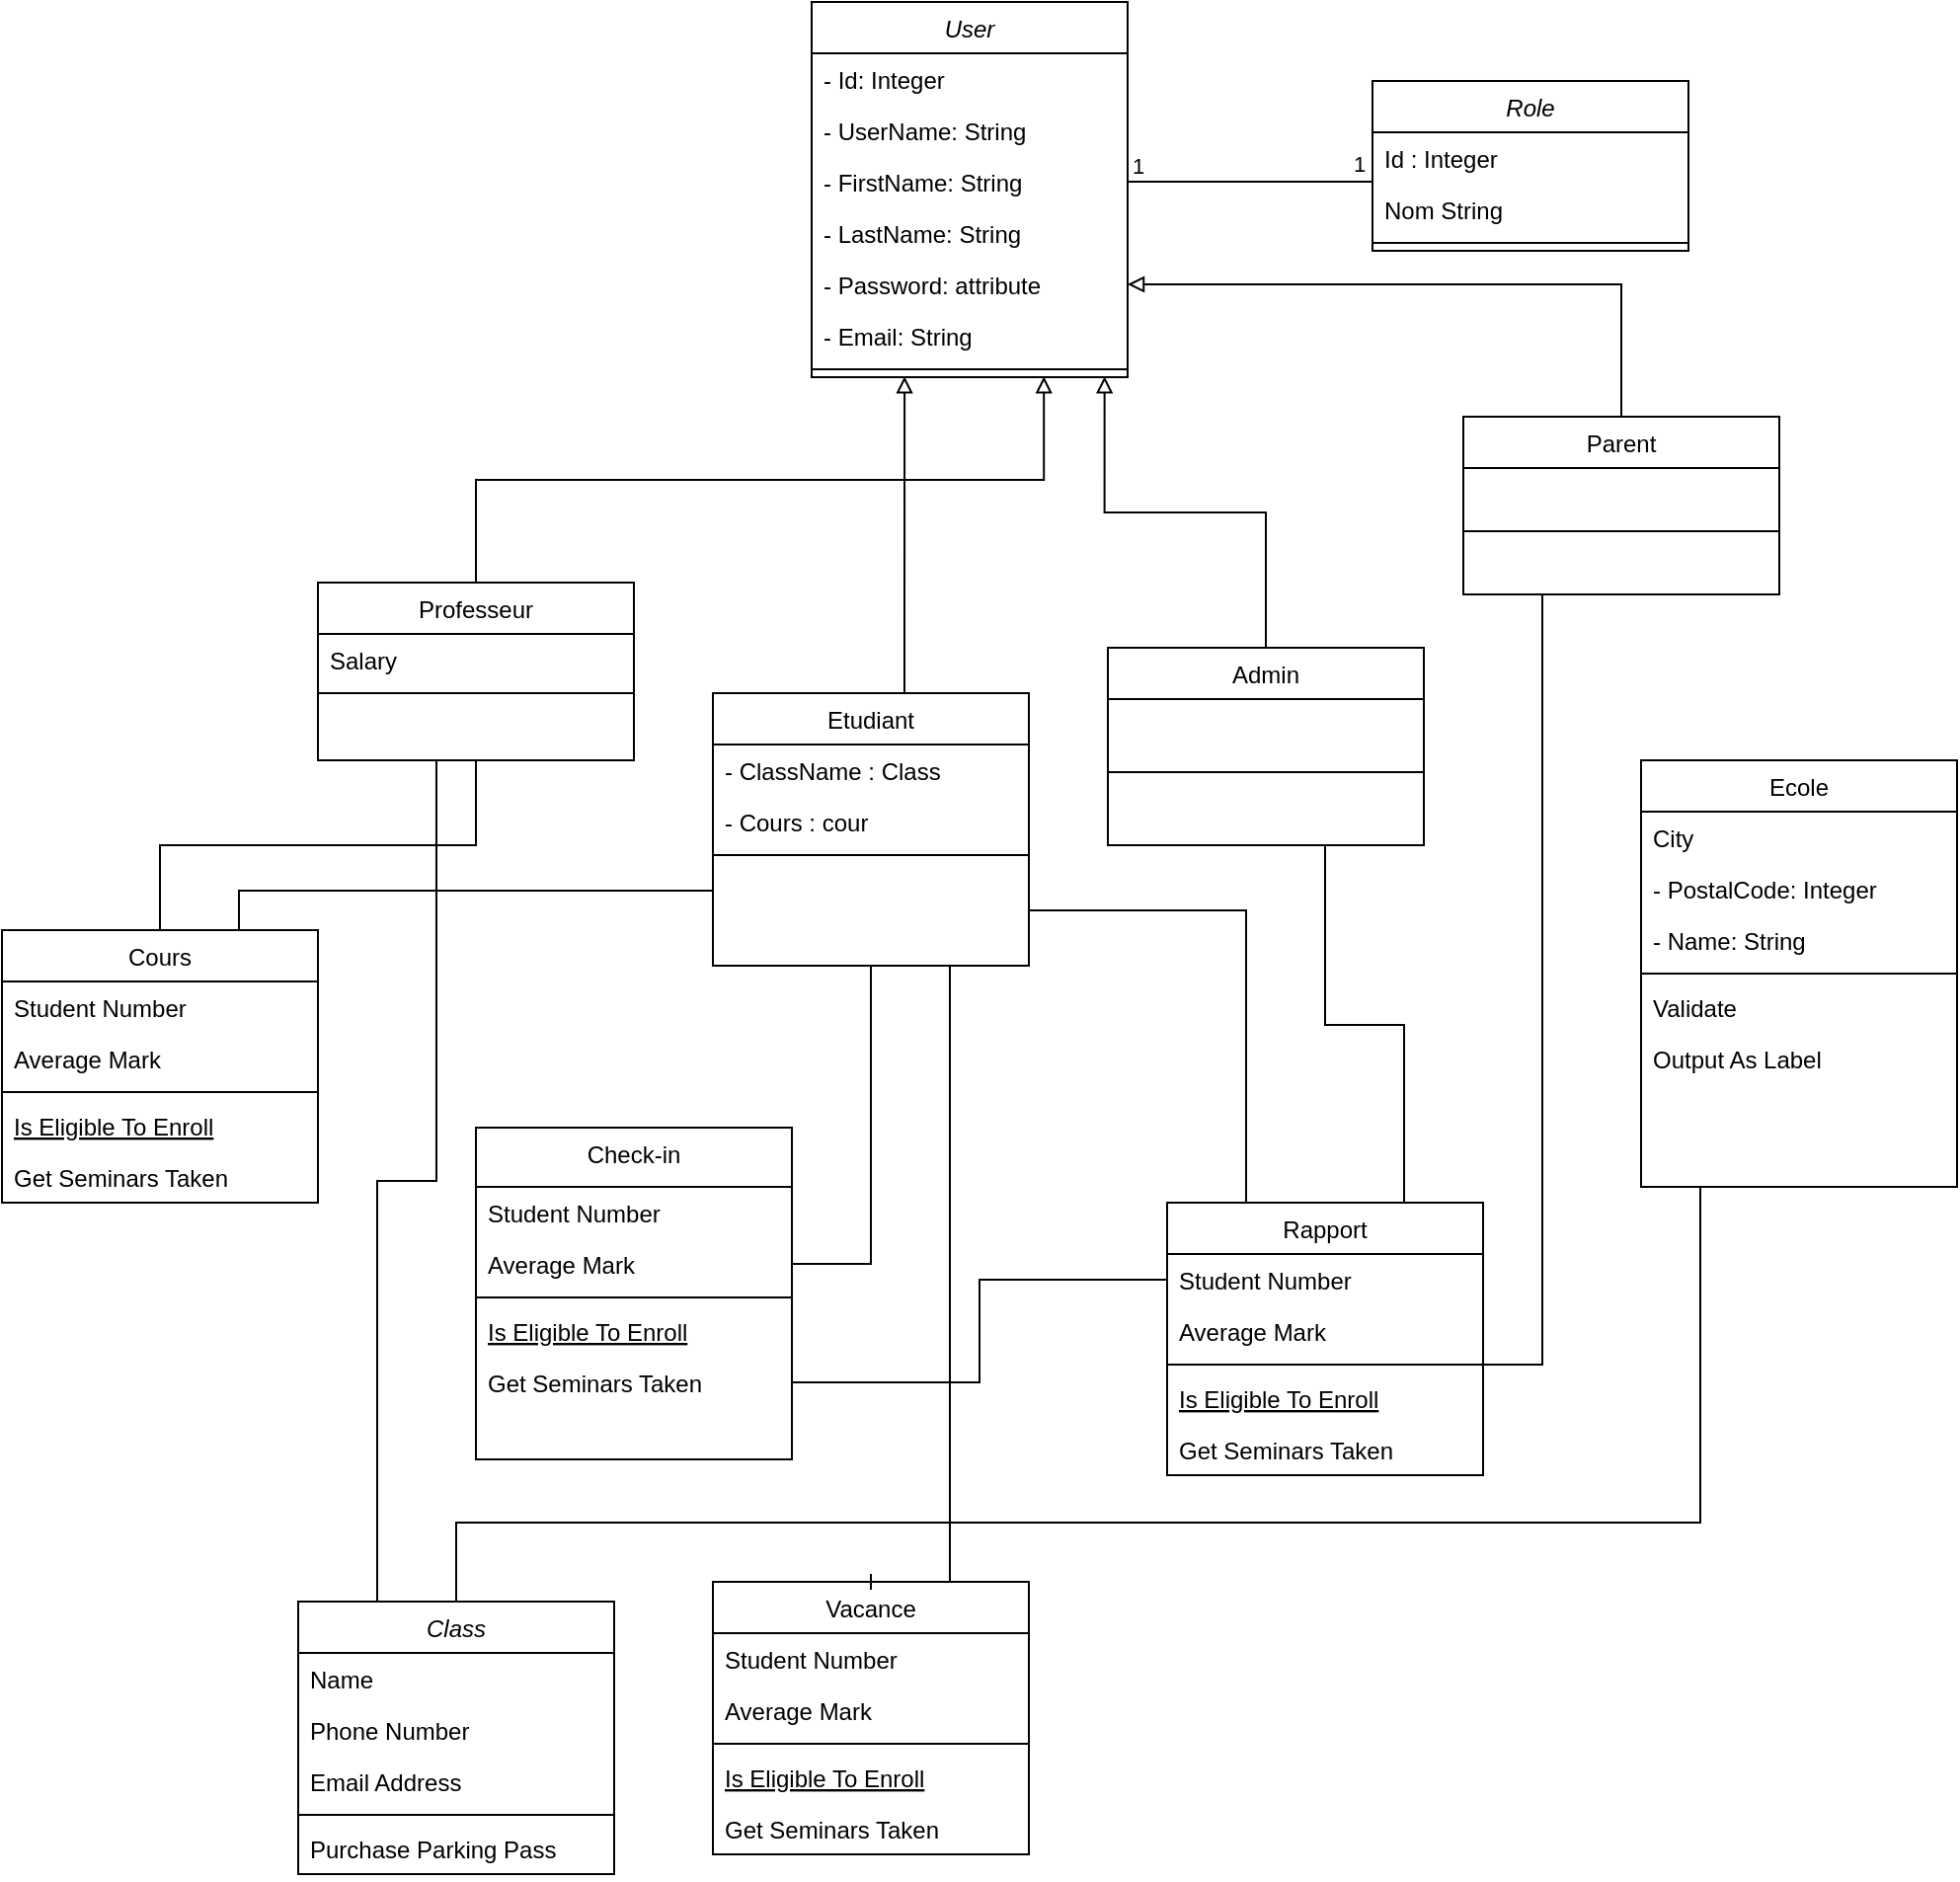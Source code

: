 <mxfile version="18.0.7" type="github">
  <diagram id="C5RBs43oDa-KdzZeNtuy" name="Page-1">
    <mxGraphModel dx="2248" dy="777" grid="1" gridSize="10" guides="1" tooltips="1" connect="1" arrows="1" fold="1" page="1" pageScale="1" pageWidth="827" pageHeight="1169" math="0" shadow="0">
      <root>
        <mxCell id="WIyWlLk6GJQsqaUBKTNV-0" />
        <mxCell id="WIyWlLk6GJQsqaUBKTNV-1" parent="WIyWlLk6GJQsqaUBKTNV-0" />
        <mxCell id="zkfFHV4jXpPFQw0GAbJ--0" value="Class" style="swimlane;fontStyle=2;align=center;verticalAlign=top;childLayout=stackLayout;horizontal=1;startSize=26;horizontalStack=0;resizeParent=1;resizeLast=0;collapsible=1;marginBottom=0;rounded=0;shadow=0;strokeWidth=1;" parent="WIyWlLk6GJQsqaUBKTNV-1" vertex="1">
          <mxGeometry x="30" y="810" width="160" height="138" as="geometry">
            <mxRectangle x="230" y="140" width="160" height="26" as="alternateBounds" />
          </mxGeometry>
        </mxCell>
        <mxCell id="zkfFHV4jXpPFQw0GAbJ--1" value="Name" style="text;align=left;verticalAlign=top;spacingLeft=4;spacingRight=4;overflow=hidden;rotatable=0;points=[[0,0.5],[1,0.5]];portConstraint=eastwest;" parent="zkfFHV4jXpPFQw0GAbJ--0" vertex="1">
          <mxGeometry y="26" width="160" height="26" as="geometry" />
        </mxCell>
        <mxCell id="zkfFHV4jXpPFQw0GAbJ--2" value="Phone Number" style="text;align=left;verticalAlign=top;spacingLeft=4;spacingRight=4;overflow=hidden;rotatable=0;points=[[0,0.5],[1,0.5]];portConstraint=eastwest;rounded=0;shadow=0;html=0;" parent="zkfFHV4jXpPFQw0GAbJ--0" vertex="1">
          <mxGeometry y="52" width="160" height="26" as="geometry" />
        </mxCell>
        <mxCell id="zkfFHV4jXpPFQw0GAbJ--3" value="Email Address" style="text;align=left;verticalAlign=top;spacingLeft=4;spacingRight=4;overflow=hidden;rotatable=0;points=[[0,0.5],[1,0.5]];portConstraint=eastwest;rounded=0;shadow=0;html=0;" parent="zkfFHV4jXpPFQw0GAbJ--0" vertex="1">
          <mxGeometry y="78" width="160" height="26" as="geometry" />
        </mxCell>
        <mxCell id="zkfFHV4jXpPFQw0GAbJ--4" value="" style="line;html=1;strokeWidth=1;align=left;verticalAlign=middle;spacingTop=-1;spacingLeft=3;spacingRight=3;rotatable=0;labelPosition=right;points=[];portConstraint=eastwest;" parent="zkfFHV4jXpPFQw0GAbJ--0" vertex="1">
          <mxGeometry y="104" width="160" height="8" as="geometry" />
        </mxCell>
        <mxCell id="zkfFHV4jXpPFQw0GAbJ--5" value="Purchase Parking Pass" style="text;align=left;verticalAlign=top;spacingLeft=4;spacingRight=4;overflow=hidden;rotatable=0;points=[[0,0.5],[1,0.5]];portConstraint=eastwest;" parent="zkfFHV4jXpPFQw0GAbJ--0" vertex="1">
          <mxGeometry y="112" width="160" height="26" as="geometry" />
        </mxCell>
        <mxCell id="hM2VUGpwApJlPiXvMtbq-5" style="edgeStyle=orthogonalEdgeStyle;rounded=0;orthogonalLoop=1;jettySize=auto;html=1;entryX=0.294;entryY=0.958;entryDx=0;entryDy=0;entryPerimeter=0;endArrow=block;endFill=0;" parent="WIyWlLk6GJQsqaUBKTNV-1" source="zkfFHV4jXpPFQw0GAbJ--6" target="Q5xjlGvYHJLhYBKJ7Tkj-22" edge="1">
          <mxGeometry relative="1" as="geometry">
            <Array as="points">
              <mxPoint x="337" y="320" />
              <mxPoint x="337" y="320" />
            </Array>
          </mxGeometry>
        </mxCell>
        <mxCell id="xVrLy8F951iwfccgT6_D-3" style="edgeStyle=orthogonalEdgeStyle;rounded=0;orthogonalLoop=1;jettySize=auto;html=1;endArrow=baseDash;endFill=0;" edge="1" parent="WIyWlLk6GJQsqaUBKTNV-1" source="zkfFHV4jXpPFQw0GAbJ--6" target="hM2VUGpwApJlPiXvMtbq-13">
          <mxGeometry relative="1" as="geometry" />
        </mxCell>
        <mxCell id="xVrLy8F951iwfccgT6_D-14" style="edgeStyle=orthogonalEdgeStyle;rounded=0;orthogonalLoop=1;jettySize=auto;html=1;entryX=0.75;entryY=0;entryDx=0;entryDy=0;endArrow=baseDash;endFill=0;" edge="1" parent="WIyWlLk6GJQsqaUBKTNV-1" source="zkfFHV4jXpPFQw0GAbJ--6" target="Q5xjlGvYHJLhYBKJ7Tkj-0">
          <mxGeometry relative="1" as="geometry">
            <Array as="points">
              <mxPoint y="450" />
            </Array>
          </mxGeometry>
        </mxCell>
        <mxCell id="xVrLy8F951iwfccgT6_D-19" style="edgeStyle=orthogonalEdgeStyle;rounded=0;orthogonalLoop=1;jettySize=auto;html=1;entryX=0.25;entryY=0;entryDx=0;entryDy=0;endArrow=baseDash;endFill=0;" edge="1" parent="WIyWlLk6GJQsqaUBKTNV-1" source="zkfFHV4jXpPFQw0GAbJ--6" target="Q5xjlGvYHJLhYBKJ7Tkj-6">
          <mxGeometry relative="1" as="geometry">
            <Array as="points">
              <mxPoint x="510" y="460" />
            </Array>
          </mxGeometry>
        </mxCell>
        <mxCell id="zkfFHV4jXpPFQw0GAbJ--6" value="Etudiant" style="swimlane;fontStyle=0;align=center;verticalAlign=top;childLayout=stackLayout;horizontal=1;startSize=26;horizontalStack=0;resizeParent=1;resizeLast=0;collapsible=1;marginBottom=0;rounded=0;shadow=0;strokeWidth=1;" parent="WIyWlLk6GJQsqaUBKTNV-1" vertex="1">
          <mxGeometry x="240" y="350" width="160" height="138" as="geometry">
            <mxRectangle x="130" y="380" width="160" height="26" as="alternateBounds" />
          </mxGeometry>
        </mxCell>
        <mxCell id="zkfFHV4jXpPFQw0GAbJ--7" value="- ClassName : Class" style="text;align=left;verticalAlign=top;spacingLeft=4;spacingRight=4;overflow=hidden;rotatable=0;points=[[0,0.5],[1,0.5]];portConstraint=eastwest;" parent="zkfFHV4jXpPFQw0GAbJ--6" vertex="1">
          <mxGeometry y="26" width="160" height="26" as="geometry" />
        </mxCell>
        <mxCell id="zkfFHV4jXpPFQw0GAbJ--8" value="- Cours : cour" style="text;align=left;verticalAlign=top;spacingLeft=4;spacingRight=4;overflow=hidden;rotatable=0;points=[[0,0.5],[1,0.5]];portConstraint=eastwest;rounded=0;shadow=0;html=0;" parent="zkfFHV4jXpPFQw0GAbJ--6" vertex="1">
          <mxGeometry y="52" width="160" height="26" as="geometry" />
        </mxCell>
        <mxCell id="zkfFHV4jXpPFQw0GAbJ--9" value="" style="line;html=1;strokeWidth=1;align=left;verticalAlign=middle;spacingTop=-1;spacingLeft=3;spacingRight=3;rotatable=0;labelPosition=right;points=[];portConstraint=eastwest;" parent="zkfFHV4jXpPFQw0GAbJ--6" vertex="1">
          <mxGeometry y="78" width="160" height="8" as="geometry" />
        </mxCell>
        <mxCell id="hM2VUGpwApJlPiXvMtbq-2" style="edgeStyle=orthogonalEdgeStyle;rounded=0;orthogonalLoop=1;jettySize=auto;html=1;entryX=0.735;entryY=0.958;entryDx=0;entryDy=0;entryPerimeter=0;endArrow=block;endFill=0;" parent="WIyWlLk6GJQsqaUBKTNV-1" source="zkfFHV4jXpPFQw0GAbJ--13" target="Q5xjlGvYHJLhYBKJ7Tkj-22" edge="1">
          <mxGeometry relative="1" as="geometry" />
        </mxCell>
        <mxCell id="xVrLy8F951iwfccgT6_D-12" style="edgeStyle=orthogonalEdgeStyle;rounded=0;orthogonalLoop=1;jettySize=auto;html=1;entryX=0.5;entryY=0;entryDx=0;entryDy=0;endArrow=baseDash;endFill=0;" edge="1" parent="WIyWlLk6GJQsqaUBKTNV-1" source="zkfFHV4jXpPFQw0GAbJ--13" target="Q5xjlGvYHJLhYBKJ7Tkj-0">
          <mxGeometry relative="1" as="geometry" />
        </mxCell>
        <mxCell id="xVrLy8F951iwfccgT6_D-20" style="edgeStyle=orthogonalEdgeStyle;rounded=0;orthogonalLoop=1;jettySize=auto;html=1;entryX=0.25;entryY=0;entryDx=0;entryDy=0;endArrow=baseDash;endFill=0;" edge="1" parent="WIyWlLk6GJQsqaUBKTNV-1" source="zkfFHV4jXpPFQw0GAbJ--13" target="zkfFHV4jXpPFQw0GAbJ--0">
          <mxGeometry relative="1" as="geometry">
            <Array as="points">
              <mxPoint x="100" y="597" />
              <mxPoint x="70" y="597" />
            </Array>
          </mxGeometry>
        </mxCell>
        <mxCell id="zkfFHV4jXpPFQw0GAbJ--13" value="Professeur" style="swimlane;fontStyle=0;align=center;verticalAlign=top;childLayout=stackLayout;horizontal=1;startSize=26;horizontalStack=0;resizeParent=1;resizeLast=0;collapsible=1;marginBottom=0;rounded=0;shadow=0;strokeWidth=1;" parent="WIyWlLk6GJQsqaUBKTNV-1" vertex="1">
          <mxGeometry x="40" y="294" width="160" height="90" as="geometry">
            <mxRectangle x="340" y="380" width="170" height="26" as="alternateBounds" />
          </mxGeometry>
        </mxCell>
        <mxCell id="zkfFHV4jXpPFQw0GAbJ--14" value="Salary" style="text;align=left;verticalAlign=top;spacingLeft=4;spacingRight=4;overflow=hidden;rotatable=0;points=[[0,0.5],[1,0.5]];portConstraint=eastwest;" parent="zkfFHV4jXpPFQw0GAbJ--13" vertex="1">
          <mxGeometry y="26" width="160" height="26" as="geometry" />
        </mxCell>
        <mxCell id="zkfFHV4jXpPFQw0GAbJ--15" value="" style="line;html=1;strokeWidth=1;align=left;verticalAlign=middle;spacingTop=-1;spacingLeft=3;spacingRight=3;rotatable=0;labelPosition=right;points=[];portConstraint=eastwest;" parent="zkfFHV4jXpPFQw0GAbJ--13" vertex="1">
          <mxGeometry y="52" width="160" height="8" as="geometry" />
        </mxCell>
        <mxCell id="xVrLy8F951iwfccgT6_D-4" style="edgeStyle=orthogonalEdgeStyle;rounded=0;orthogonalLoop=1;jettySize=auto;html=1;endArrow=baseDash;endFill=0;" edge="1" parent="WIyWlLk6GJQsqaUBKTNV-1" source="zkfFHV4jXpPFQw0GAbJ--17" target="zkfFHV4jXpPFQw0GAbJ--0">
          <mxGeometry relative="1" as="geometry">
            <Array as="points">
              <mxPoint x="740" y="770" />
              <mxPoint x="110" y="770" />
            </Array>
          </mxGeometry>
        </mxCell>
        <mxCell id="zkfFHV4jXpPFQw0GAbJ--17" value="Ecole" style="swimlane;fontStyle=0;align=center;verticalAlign=top;childLayout=stackLayout;horizontal=1;startSize=26;horizontalStack=0;resizeParent=1;resizeLast=0;collapsible=1;marginBottom=0;rounded=0;shadow=0;strokeWidth=1;" parent="WIyWlLk6GJQsqaUBKTNV-1" vertex="1">
          <mxGeometry x="710" y="384" width="160" height="216" as="geometry">
            <mxRectangle x="550" y="140" width="160" height="26" as="alternateBounds" />
          </mxGeometry>
        </mxCell>
        <mxCell id="zkfFHV4jXpPFQw0GAbJ--19" value="City" style="text;align=left;verticalAlign=top;spacingLeft=4;spacingRight=4;overflow=hidden;rotatable=0;points=[[0,0.5],[1,0.5]];portConstraint=eastwest;rounded=0;shadow=0;html=0;" parent="zkfFHV4jXpPFQw0GAbJ--17" vertex="1">
          <mxGeometry y="26" width="160" height="26" as="geometry" />
        </mxCell>
        <mxCell id="Q5xjlGvYHJLhYBKJ7Tkj-52" value="- PostalCode: Integer" style="text;strokeColor=none;fillColor=none;align=left;verticalAlign=top;spacingLeft=4;spacingRight=4;overflow=hidden;rotatable=0;points=[[0,0.5],[1,0.5]];portConstraint=eastwest;" parent="zkfFHV4jXpPFQw0GAbJ--17" vertex="1">
          <mxGeometry y="52" width="160" height="26" as="geometry" />
        </mxCell>
        <mxCell id="Q5xjlGvYHJLhYBKJ7Tkj-51" value="- Name: String" style="text;strokeColor=none;fillColor=none;align=left;verticalAlign=top;spacingLeft=4;spacingRight=4;overflow=hidden;rotatable=0;points=[[0,0.5],[1,0.5]];portConstraint=eastwest;" parent="zkfFHV4jXpPFQw0GAbJ--17" vertex="1">
          <mxGeometry y="78" width="160" height="26" as="geometry" />
        </mxCell>
        <mxCell id="zkfFHV4jXpPFQw0GAbJ--23" value="" style="line;html=1;strokeWidth=1;align=left;verticalAlign=middle;spacingTop=-1;spacingLeft=3;spacingRight=3;rotatable=0;labelPosition=right;points=[];portConstraint=eastwest;" parent="zkfFHV4jXpPFQw0GAbJ--17" vertex="1">
          <mxGeometry y="104" width="160" height="8" as="geometry" />
        </mxCell>
        <mxCell id="zkfFHV4jXpPFQw0GAbJ--24" value="Validate" style="text;align=left;verticalAlign=top;spacingLeft=4;spacingRight=4;overflow=hidden;rotatable=0;points=[[0,0.5],[1,0.5]];portConstraint=eastwest;" parent="zkfFHV4jXpPFQw0GAbJ--17" vertex="1">
          <mxGeometry y="112" width="160" height="26" as="geometry" />
        </mxCell>
        <mxCell id="zkfFHV4jXpPFQw0GAbJ--25" value="Output As Label" style="text;align=left;verticalAlign=top;spacingLeft=4;spacingRight=4;overflow=hidden;rotatable=0;points=[[0,0.5],[1,0.5]];portConstraint=eastwest;" parent="zkfFHV4jXpPFQw0GAbJ--17" vertex="1">
          <mxGeometry y="138" width="160" height="26" as="geometry" />
        </mxCell>
        <mxCell id="Q5xjlGvYHJLhYBKJ7Tkj-0" value="Cours" style="swimlane;fontStyle=0;align=center;verticalAlign=top;childLayout=stackLayout;horizontal=1;startSize=26;horizontalStack=0;resizeParent=1;resizeLast=0;collapsible=1;marginBottom=0;rounded=0;shadow=0;strokeWidth=1;" parent="WIyWlLk6GJQsqaUBKTNV-1" vertex="1">
          <mxGeometry x="-120" y="470" width="160" height="138" as="geometry">
            <mxRectangle x="130" y="380" width="160" height="26" as="alternateBounds" />
          </mxGeometry>
        </mxCell>
        <mxCell id="Q5xjlGvYHJLhYBKJ7Tkj-1" value="Student Number" style="text;align=left;verticalAlign=top;spacingLeft=4;spacingRight=4;overflow=hidden;rotatable=0;points=[[0,0.5],[1,0.5]];portConstraint=eastwest;" parent="Q5xjlGvYHJLhYBKJ7Tkj-0" vertex="1">
          <mxGeometry y="26" width="160" height="26" as="geometry" />
        </mxCell>
        <mxCell id="Q5xjlGvYHJLhYBKJ7Tkj-2" value="Average Mark" style="text;align=left;verticalAlign=top;spacingLeft=4;spacingRight=4;overflow=hidden;rotatable=0;points=[[0,0.5],[1,0.5]];portConstraint=eastwest;rounded=0;shadow=0;html=0;" parent="Q5xjlGvYHJLhYBKJ7Tkj-0" vertex="1">
          <mxGeometry y="52" width="160" height="26" as="geometry" />
        </mxCell>
        <mxCell id="Q5xjlGvYHJLhYBKJ7Tkj-3" value="" style="line;html=1;strokeWidth=1;align=left;verticalAlign=middle;spacingTop=-1;spacingLeft=3;spacingRight=3;rotatable=0;labelPosition=right;points=[];portConstraint=eastwest;" parent="Q5xjlGvYHJLhYBKJ7Tkj-0" vertex="1">
          <mxGeometry y="78" width="160" height="8" as="geometry" />
        </mxCell>
        <mxCell id="Q5xjlGvYHJLhYBKJ7Tkj-4" value="Is Eligible To Enroll" style="text;align=left;verticalAlign=top;spacingLeft=4;spacingRight=4;overflow=hidden;rotatable=0;points=[[0,0.5],[1,0.5]];portConstraint=eastwest;fontStyle=4" parent="Q5xjlGvYHJLhYBKJ7Tkj-0" vertex="1">
          <mxGeometry y="86" width="160" height="26" as="geometry" />
        </mxCell>
        <mxCell id="Q5xjlGvYHJLhYBKJ7Tkj-5" value="Get Seminars Taken" style="text;align=left;verticalAlign=top;spacingLeft=4;spacingRight=4;overflow=hidden;rotatable=0;points=[[0,0.5],[1,0.5]];portConstraint=eastwest;" parent="Q5xjlGvYHJLhYBKJ7Tkj-0" vertex="1">
          <mxGeometry y="112" width="160" height="26" as="geometry" />
        </mxCell>
        <mxCell id="Q5xjlGvYHJLhYBKJ7Tkj-6" value="Rapport" style="swimlane;fontStyle=0;align=center;verticalAlign=top;childLayout=stackLayout;horizontal=1;startSize=26;horizontalStack=0;resizeParent=1;resizeLast=0;collapsible=1;marginBottom=0;rounded=0;shadow=0;strokeWidth=1;" parent="WIyWlLk6GJQsqaUBKTNV-1" vertex="1">
          <mxGeometry x="470" y="608" width="160" height="138" as="geometry">
            <mxRectangle x="130" y="380" width="160" height="26" as="alternateBounds" />
          </mxGeometry>
        </mxCell>
        <mxCell id="Q5xjlGvYHJLhYBKJ7Tkj-7" value="Student Number" style="text;align=left;verticalAlign=top;spacingLeft=4;spacingRight=4;overflow=hidden;rotatable=0;points=[[0,0.5],[1,0.5]];portConstraint=eastwest;" parent="Q5xjlGvYHJLhYBKJ7Tkj-6" vertex="1">
          <mxGeometry y="26" width="160" height="26" as="geometry" />
        </mxCell>
        <mxCell id="Q5xjlGvYHJLhYBKJ7Tkj-8" value="Average Mark" style="text;align=left;verticalAlign=top;spacingLeft=4;spacingRight=4;overflow=hidden;rotatable=0;points=[[0,0.5],[1,0.5]];portConstraint=eastwest;rounded=0;shadow=0;html=0;" parent="Q5xjlGvYHJLhYBKJ7Tkj-6" vertex="1">
          <mxGeometry y="52" width="160" height="26" as="geometry" />
        </mxCell>
        <mxCell id="Q5xjlGvYHJLhYBKJ7Tkj-9" value="" style="line;html=1;strokeWidth=1;align=left;verticalAlign=middle;spacingTop=-1;spacingLeft=3;spacingRight=3;rotatable=0;labelPosition=right;points=[];portConstraint=eastwest;" parent="Q5xjlGvYHJLhYBKJ7Tkj-6" vertex="1">
          <mxGeometry y="78" width="160" height="8" as="geometry" />
        </mxCell>
        <mxCell id="Q5xjlGvYHJLhYBKJ7Tkj-10" value="Is Eligible To Enroll" style="text;align=left;verticalAlign=top;spacingLeft=4;spacingRight=4;overflow=hidden;rotatable=0;points=[[0,0.5],[1,0.5]];portConstraint=eastwest;fontStyle=4" parent="Q5xjlGvYHJLhYBKJ7Tkj-6" vertex="1">
          <mxGeometry y="86" width="160" height="26" as="geometry" />
        </mxCell>
        <mxCell id="Q5xjlGvYHJLhYBKJ7Tkj-11" value="Get Seminars Taken" style="text;align=left;verticalAlign=top;spacingLeft=4;spacingRight=4;overflow=hidden;rotatable=0;points=[[0,0.5],[1,0.5]];portConstraint=eastwest;" parent="Q5xjlGvYHJLhYBKJ7Tkj-6" vertex="1">
          <mxGeometry y="112" width="160" height="26" as="geometry" />
        </mxCell>
        <mxCell id="Q5xjlGvYHJLhYBKJ7Tkj-12" value="Vacance" style="swimlane;fontStyle=0;align=center;verticalAlign=top;childLayout=stackLayout;horizontal=1;startSize=26;horizontalStack=0;resizeParent=1;resizeLast=0;collapsible=1;marginBottom=0;rounded=0;shadow=0;strokeWidth=1;" parent="WIyWlLk6GJQsqaUBKTNV-1" vertex="1">
          <mxGeometry x="240" y="800" width="160" height="138" as="geometry">
            <mxRectangle x="130" y="380" width="160" height="26" as="alternateBounds" />
          </mxGeometry>
        </mxCell>
        <mxCell id="Q5xjlGvYHJLhYBKJ7Tkj-13" value="Student Number" style="text;align=left;verticalAlign=top;spacingLeft=4;spacingRight=4;overflow=hidden;rotatable=0;points=[[0,0.5],[1,0.5]];portConstraint=eastwest;" parent="Q5xjlGvYHJLhYBKJ7Tkj-12" vertex="1">
          <mxGeometry y="26" width="160" height="26" as="geometry" />
        </mxCell>
        <mxCell id="Q5xjlGvYHJLhYBKJ7Tkj-14" value="Average Mark" style="text;align=left;verticalAlign=top;spacingLeft=4;spacingRight=4;overflow=hidden;rotatable=0;points=[[0,0.5],[1,0.5]];portConstraint=eastwest;rounded=0;shadow=0;html=0;" parent="Q5xjlGvYHJLhYBKJ7Tkj-12" vertex="1">
          <mxGeometry y="52" width="160" height="26" as="geometry" />
        </mxCell>
        <mxCell id="Q5xjlGvYHJLhYBKJ7Tkj-15" value="" style="line;html=1;strokeWidth=1;align=left;verticalAlign=middle;spacingTop=-1;spacingLeft=3;spacingRight=3;rotatable=0;labelPosition=right;points=[];portConstraint=eastwest;" parent="Q5xjlGvYHJLhYBKJ7Tkj-12" vertex="1">
          <mxGeometry y="78" width="160" height="8" as="geometry" />
        </mxCell>
        <mxCell id="Q5xjlGvYHJLhYBKJ7Tkj-16" value="Is Eligible To Enroll" style="text;align=left;verticalAlign=top;spacingLeft=4;spacingRight=4;overflow=hidden;rotatable=0;points=[[0,0.5],[1,0.5]];portConstraint=eastwest;fontStyle=4" parent="Q5xjlGvYHJLhYBKJ7Tkj-12" vertex="1">
          <mxGeometry y="86" width="160" height="26" as="geometry" />
        </mxCell>
        <mxCell id="Q5xjlGvYHJLhYBKJ7Tkj-17" value="Get Seminars Taken" style="text;align=left;verticalAlign=top;spacingLeft=4;spacingRight=4;overflow=hidden;rotatable=0;points=[[0,0.5],[1,0.5]];portConstraint=eastwest;" parent="Q5xjlGvYHJLhYBKJ7Tkj-12" vertex="1">
          <mxGeometry y="112" width="160" height="26" as="geometry" />
        </mxCell>
        <mxCell id="Q5xjlGvYHJLhYBKJ7Tkj-18" value="User" style="swimlane;fontStyle=2;align=center;verticalAlign=top;childLayout=stackLayout;horizontal=1;startSize=26;horizontalStack=0;resizeParent=1;resizeLast=0;collapsible=1;marginBottom=0;rounded=0;shadow=0;strokeWidth=1;" parent="WIyWlLk6GJQsqaUBKTNV-1" vertex="1">
          <mxGeometry x="290" width="160" height="190" as="geometry">
            <mxRectangle x="230" y="140" width="160" height="26" as="alternateBounds" />
          </mxGeometry>
        </mxCell>
        <mxCell id="Q5xjlGvYHJLhYBKJ7Tkj-45" value="- Id: Integer " style="text;strokeColor=none;fillColor=none;align=left;verticalAlign=top;spacingLeft=4;spacingRight=4;overflow=hidden;rotatable=0;points=[[0,0.5],[1,0.5]];portConstraint=eastwest;" parent="Q5xjlGvYHJLhYBKJ7Tkj-18" vertex="1">
          <mxGeometry y="26" width="160" height="26" as="geometry" />
        </mxCell>
        <mxCell id="Q5xjlGvYHJLhYBKJ7Tkj-46" value="- UserName: String" style="text;strokeColor=none;fillColor=none;align=left;verticalAlign=top;spacingLeft=4;spacingRight=4;overflow=hidden;rotatable=0;points=[[0,0.5],[1,0.5]];portConstraint=eastwest;" parent="Q5xjlGvYHJLhYBKJ7Tkj-18" vertex="1">
          <mxGeometry y="52" width="160" height="26" as="geometry" />
        </mxCell>
        <mxCell id="Q5xjlGvYHJLhYBKJ7Tkj-48" value="- FirstName: String" style="text;strokeColor=none;fillColor=none;align=left;verticalAlign=top;spacingLeft=4;spacingRight=4;overflow=hidden;rotatable=0;points=[[0,0.5],[1,0.5]];portConstraint=eastwest;" parent="Q5xjlGvYHJLhYBKJ7Tkj-18" vertex="1">
          <mxGeometry y="78" width="160" height="26" as="geometry" />
        </mxCell>
        <mxCell id="Q5xjlGvYHJLhYBKJ7Tkj-47" value="- LastName: String" style="text;strokeColor=none;fillColor=none;align=left;verticalAlign=top;spacingLeft=4;spacingRight=4;overflow=hidden;rotatable=0;points=[[0,0.5],[1,0.5]];portConstraint=eastwest;" parent="Q5xjlGvYHJLhYBKJ7Tkj-18" vertex="1">
          <mxGeometry y="104" width="160" height="26" as="geometry" />
        </mxCell>
        <mxCell id="Q5xjlGvYHJLhYBKJ7Tkj-50" value="- Password: attribute" style="text;strokeColor=none;fillColor=none;align=left;verticalAlign=top;spacingLeft=4;spacingRight=4;overflow=hidden;rotatable=0;points=[[0,0.5],[1,0.5]];portConstraint=eastwest;" parent="Q5xjlGvYHJLhYBKJ7Tkj-18" vertex="1">
          <mxGeometry y="130" width="160" height="26" as="geometry" />
        </mxCell>
        <mxCell id="Q5xjlGvYHJLhYBKJ7Tkj-49" value="- Email: String" style="text;strokeColor=none;fillColor=none;align=left;verticalAlign=top;spacingLeft=4;spacingRight=4;overflow=hidden;rotatable=0;points=[[0,0.5],[1,0.5]];portConstraint=eastwest;" parent="Q5xjlGvYHJLhYBKJ7Tkj-18" vertex="1">
          <mxGeometry y="156" width="160" height="26" as="geometry" />
        </mxCell>
        <mxCell id="Q5xjlGvYHJLhYBKJ7Tkj-22" value="" style="line;html=1;strokeWidth=1;align=left;verticalAlign=middle;spacingTop=-1;spacingLeft=3;spacingRight=3;rotatable=0;labelPosition=right;points=[];portConstraint=eastwest;" parent="Q5xjlGvYHJLhYBKJ7Tkj-18" vertex="1">
          <mxGeometry y="182" width="160" height="8" as="geometry" />
        </mxCell>
        <mxCell id="hM2VUGpwApJlPiXvMtbq-8" style="edgeStyle=orthogonalEdgeStyle;rounded=0;orthogonalLoop=1;jettySize=auto;html=1;entryX=0.927;entryY=0.958;entryDx=0;entryDy=0;entryPerimeter=0;endArrow=block;endFill=0;" parent="WIyWlLk6GJQsqaUBKTNV-1" source="Q5xjlGvYHJLhYBKJ7Tkj-24" target="Q5xjlGvYHJLhYBKJ7Tkj-22" edge="1">
          <mxGeometry relative="1" as="geometry">
            <mxPoint x="440" y="200" as="targetPoint" />
          </mxGeometry>
        </mxCell>
        <mxCell id="xVrLy8F951iwfccgT6_D-16" style="edgeStyle=orthogonalEdgeStyle;rounded=0;orthogonalLoop=1;jettySize=auto;html=1;entryX=0.75;entryY=0;entryDx=0;entryDy=0;endArrow=baseDash;endFill=0;" edge="1" parent="WIyWlLk6GJQsqaUBKTNV-1" source="Q5xjlGvYHJLhYBKJ7Tkj-24" target="Q5xjlGvYHJLhYBKJ7Tkj-6">
          <mxGeometry relative="1" as="geometry">
            <Array as="points">
              <mxPoint x="550" y="518" />
              <mxPoint x="590" y="518" />
            </Array>
          </mxGeometry>
        </mxCell>
        <mxCell id="Q5xjlGvYHJLhYBKJ7Tkj-24" value="Admin" style="swimlane;fontStyle=0;align=center;verticalAlign=top;childLayout=stackLayout;horizontal=1;startSize=26;horizontalStack=0;resizeParent=1;resizeLast=0;collapsible=1;marginBottom=0;rounded=0;shadow=0;strokeWidth=1;" parent="WIyWlLk6GJQsqaUBKTNV-1" vertex="1">
          <mxGeometry x="440" y="327" width="160" height="100" as="geometry">
            <mxRectangle x="130" y="380" width="160" height="26" as="alternateBounds" />
          </mxGeometry>
        </mxCell>
        <mxCell id="Q5xjlGvYHJLhYBKJ7Tkj-27" value="" style="line;html=1;strokeWidth=1;align=left;verticalAlign=middle;spacingTop=-1;spacingLeft=3;spacingRight=3;rotatable=0;labelPosition=right;points=[];portConstraint=eastwest;" parent="Q5xjlGvYHJLhYBKJ7Tkj-24" vertex="1">
          <mxGeometry y="26" width="160" height="74" as="geometry" />
        </mxCell>
        <mxCell id="hM2VUGpwApJlPiXvMtbq-9" style="edgeStyle=orthogonalEdgeStyle;rounded=0;orthogonalLoop=1;jettySize=auto;html=1;entryX=1;entryY=0.5;entryDx=0;entryDy=0;endArrow=block;endFill=0;" parent="WIyWlLk6GJQsqaUBKTNV-1" source="Q5xjlGvYHJLhYBKJ7Tkj-30" target="Q5xjlGvYHJLhYBKJ7Tkj-50" edge="1">
          <mxGeometry relative="1" as="geometry" />
        </mxCell>
        <mxCell id="Q5xjlGvYHJLhYBKJ7Tkj-30" value="Parent" style="swimlane;fontStyle=0;align=center;verticalAlign=top;childLayout=stackLayout;horizontal=1;startSize=26;horizontalStack=0;resizeParent=1;resizeLast=0;collapsible=1;marginBottom=0;rounded=0;shadow=0;strokeWidth=1;" parent="WIyWlLk6GJQsqaUBKTNV-1" vertex="1">
          <mxGeometry x="620" y="210" width="160" height="90" as="geometry">
            <mxRectangle x="130" y="380" width="160" height="26" as="alternateBounds" />
          </mxGeometry>
        </mxCell>
        <mxCell id="Q5xjlGvYHJLhYBKJ7Tkj-33" value="" style="line;html=1;strokeWidth=1;align=left;verticalAlign=middle;spacingTop=-1;spacingLeft=3;spacingRight=3;rotatable=0;labelPosition=right;points=[];portConstraint=eastwest;" parent="Q5xjlGvYHJLhYBKJ7Tkj-30" vertex="1">
          <mxGeometry y="26" width="160" height="64" as="geometry" />
        </mxCell>
        <mxCell id="hM2VUGpwApJlPiXvMtbq-10" style="edgeStyle=elbowEdgeStyle;rounded=0;orthogonalLoop=1;jettySize=auto;html=1;entryX=1;entryY=0.5;entryDx=0;entryDy=0;endArrow=baseDash;endFill=0;elbow=vertical;jumpStyle=line;" parent="WIyWlLk6GJQsqaUBKTNV-1" source="Q5xjlGvYHJLhYBKJ7Tkj-37" target="Q5xjlGvYHJLhYBKJ7Tkj-48" edge="1">
          <mxGeometry relative="1" as="geometry" />
        </mxCell>
        <mxCell id="xVrLy8F951iwfccgT6_D-1" value="1" style="edgeLabel;html=1;align=center;verticalAlign=middle;resizable=0;points=[];" vertex="1" connectable="0" parent="hM2VUGpwApJlPiXvMtbq-10">
          <mxGeometry x="-0.726" relative="1" as="geometry">
            <mxPoint x="10" y="-9" as="offset" />
          </mxGeometry>
        </mxCell>
        <mxCell id="xVrLy8F951iwfccgT6_D-2" value="1" style="edgeLabel;html=1;align=center;verticalAlign=middle;resizable=0;points=[];" vertex="1" connectable="0" parent="hM2VUGpwApJlPiXvMtbq-10">
          <mxGeometry x="0.71" relative="1" as="geometry">
            <mxPoint x="-13" y="-8" as="offset" />
          </mxGeometry>
        </mxCell>
        <mxCell id="Q5xjlGvYHJLhYBKJ7Tkj-37" value="Role" style="swimlane;fontStyle=2;align=center;verticalAlign=top;childLayout=stackLayout;horizontal=1;startSize=26;horizontalStack=0;resizeParent=1;resizeLast=0;collapsible=1;marginBottom=0;rounded=0;shadow=0;strokeWidth=1;" parent="WIyWlLk6GJQsqaUBKTNV-1" vertex="1">
          <mxGeometry x="574" y="40" width="160" height="86" as="geometry">
            <mxRectangle x="230" y="140" width="160" height="26" as="alternateBounds" />
          </mxGeometry>
        </mxCell>
        <mxCell id="Q5xjlGvYHJLhYBKJ7Tkj-38" value="Id : Integer" style="text;align=left;verticalAlign=top;spacingLeft=4;spacingRight=4;overflow=hidden;rotatable=0;points=[[0,0.5],[1,0.5]];portConstraint=eastwest;" parent="Q5xjlGvYHJLhYBKJ7Tkj-37" vertex="1">
          <mxGeometry y="26" width="160" height="26" as="geometry" />
        </mxCell>
        <mxCell id="Q5xjlGvYHJLhYBKJ7Tkj-39" value="Nom String" style="text;align=left;verticalAlign=top;spacingLeft=4;spacingRight=4;overflow=hidden;rotatable=0;points=[[0,0.5],[1,0.5]];portConstraint=eastwest;rounded=0;shadow=0;html=0;" parent="Q5xjlGvYHJLhYBKJ7Tkj-37" vertex="1">
          <mxGeometry y="52" width="160" height="26" as="geometry" />
        </mxCell>
        <mxCell id="Q5xjlGvYHJLhYBKJ7Tkj-41" value="" style="line;html=1;strokeWidth=1;align=left;verticalAlign=middle;spacingTop=-1;spacingLeft=3;spacingRight=3;rotatable=0;labelPosition=right;points=[];portConstraint=eastwest;" parent="Q5xjlGvYHJLhYBKJ7Tkj-37" vertex="1">
          <mxGeometry y="78" width="160" height="8" as="geometry" />
        </mxCell>
        <mxCell id="hM2VUGpwApJlPiXvMtbq-11" value="Check-in" style="swimlane;fontStyle=0;align=center;verticalAlign=top;childLayout=stackLayout;horizontal=1;startSize=30;horizontalStack=0;resizeParent=1;resizeLast=0;collapsible=1;marginBottom=0;rounded=0;shadow=0;strokeWidth=1;" parent="WIyWlLk6GJQsqaUBKTNV-1" vertex="1">
          <mxGeometry x="120" y="570" width="160" height="168" as="geometry">
            <mxRectangle x="130" y="380" width="160" height="26" as="alternateBounds" />
          </mxGeometry>
        </mxCell>
        <mxCell id="hM2VUGpwApJlPiXvMtbq-12" value="Student Number" style="text;align=left;verticalAlign=top;spacingLeft=4;spacingRight=4;overflow=hidden;rotatable=0;points=[[0,0.5],[1,0.5]];portConstraint=eastwest;" parent="hM2VUGpwApJlPiXvMtbq-11" vertex="1">
          <mxGeometry y="30" width="160" height="26" as="geometry" />
        </mxCell>
        <mxCell id="hM2VUGpwApJlPiXvMtbq-13" value="Average Mark" style="text;align=left;verticalAlign=top;spacingLeft=4;spacingRight=4;overflow=hidden;rotatable=0;points=[[0,0.5],[1,0.5]];portConstraint=eastwest;rounded=0;shadow=0;html=0;" parent="hM2VUGpwApJlPiXvMtbq-11" vertex="1">
          <mxGeometry y="56" width="160" height="26" as="geometry" />
        </mxCell>
        <mxCell id="hM2VUGpwApJlPiXvMtbq-14" value="" style="line;html=1;strokeWidth=1;align=left;verticalAlign=middle;spacingTop=-1;spacingLeft=3;spacingRight=3;rotatable=0;labelPosition=right;points=[];portConstraint=eastwest;" parent="hM2VUGpwApJlPiXvMtbq-11" vertex="1">
          <mxGeometry y="82" width="160" height="8" as="geometry" />
        </mxCell>
        <mxCell id="hM2VUGpwApJlPiXvMtbq-15" value="Is Eligible To Enroll" style="text;align=left;verticalAlign=top;spacingLeft=4;spacingRight=4;overflow=hidden;rotatable=0;points=[[0,0.5],[1,0.5]];portConstraint=eastwest;fontStyle=4" parent="hM2VUGpwApJlPiXvMtbq-11" vertex="1">
          <mxGeometry y="90" width="160" height="26" as="geometry" />
        </mxCell>
        <mxCell id="hM2VUGpwApJlPiXvMtbq-16" value="Get Seminars Taken" style="text;align=left;verticalAlign=top;spacingLeft=4;spacingRight=4;overflow=hidden;rotatable=0;points=[[0,0.5],[1,0.5]];portConstraint=eastwest;" parent="hM2VUGpwApJlPiXvMtbq-11" vertex="1">
          <mxGeometry y="116" width="160" height="26" as="geometry" />
        </mxCell>
        <mxCell id="xVrLy8F951iwfccgT6_D-5" style="edgeStyle=orthogonalEdgeStyle;rounded=0;orthogonalLoop=1;jettySize=auto;html=1;entryX=0.5;entryY=0;entryDx=0;entryDy=0;endArrow=baseDash;endFill=0;exitX=0.75;exitY=1;exitDx=0;exitDy=0;" edge="1" parent="WIyWlLk6GJQsqaUBKTNV-1" source="zkfFHV4jXpPFQw0GAbJ--6" target="Q5xjlGvYHJLhYBKJ7Tkj-12">
          <mxGeometry relative="1" as="geometry">
            <Array as="points">
              <mxPoint x="360" y="800" />
            </Array>
          </mxGeometry>
        </mxCell>
        <mxCell id="xVrLy8F951iwfccgT6_D-10" style="edgeStyle=orthogonalEdgeStyle;rounded=0;orthogonalLoop=1;jettySize=auto;html=1;endArrow=baseDash;endFill=0;entryX=0.25;entryY=1;entryDx=0;entryDy=0;" edge="1" parent="WIyWlLk6GJQsqaUBKTNV-1" source="Q5xjlGvYHJLhYBKJ7Tkj-9" target="Q5xjlGvYHJLhYBKJ7Tkj-30">
          <mxGeometry relative="1" as="geometry">
            <mxPoint x="640" y="310" as="targetPoint" />
          </mxGeometry>
        </mxCell>
        <mxCell id="xVrLy8F951iwfccgT6_D-17" style="edgeStyle=orthogonalEdgeStyle;rounded=0;orthogonalLoop=1;jettySize=auto;html=1;entryX=0;entryY=0.5;entryDx=0;entryDy=0;endArrow=baseDash;endFill=0;" edge="1" parent="WIyWlLk6GJQsqaUBKTNV-1" source="hM2VUGpwApJlPiXvMtbq-16" target="Q5xjlGvYHJLhYBKJ7Tkj-7">
          <mxGeometry relative="1" as="geometry" />
        </mxCell>
      </root>
    </mxGraphModel>
  </diagram>
</mxfile>
